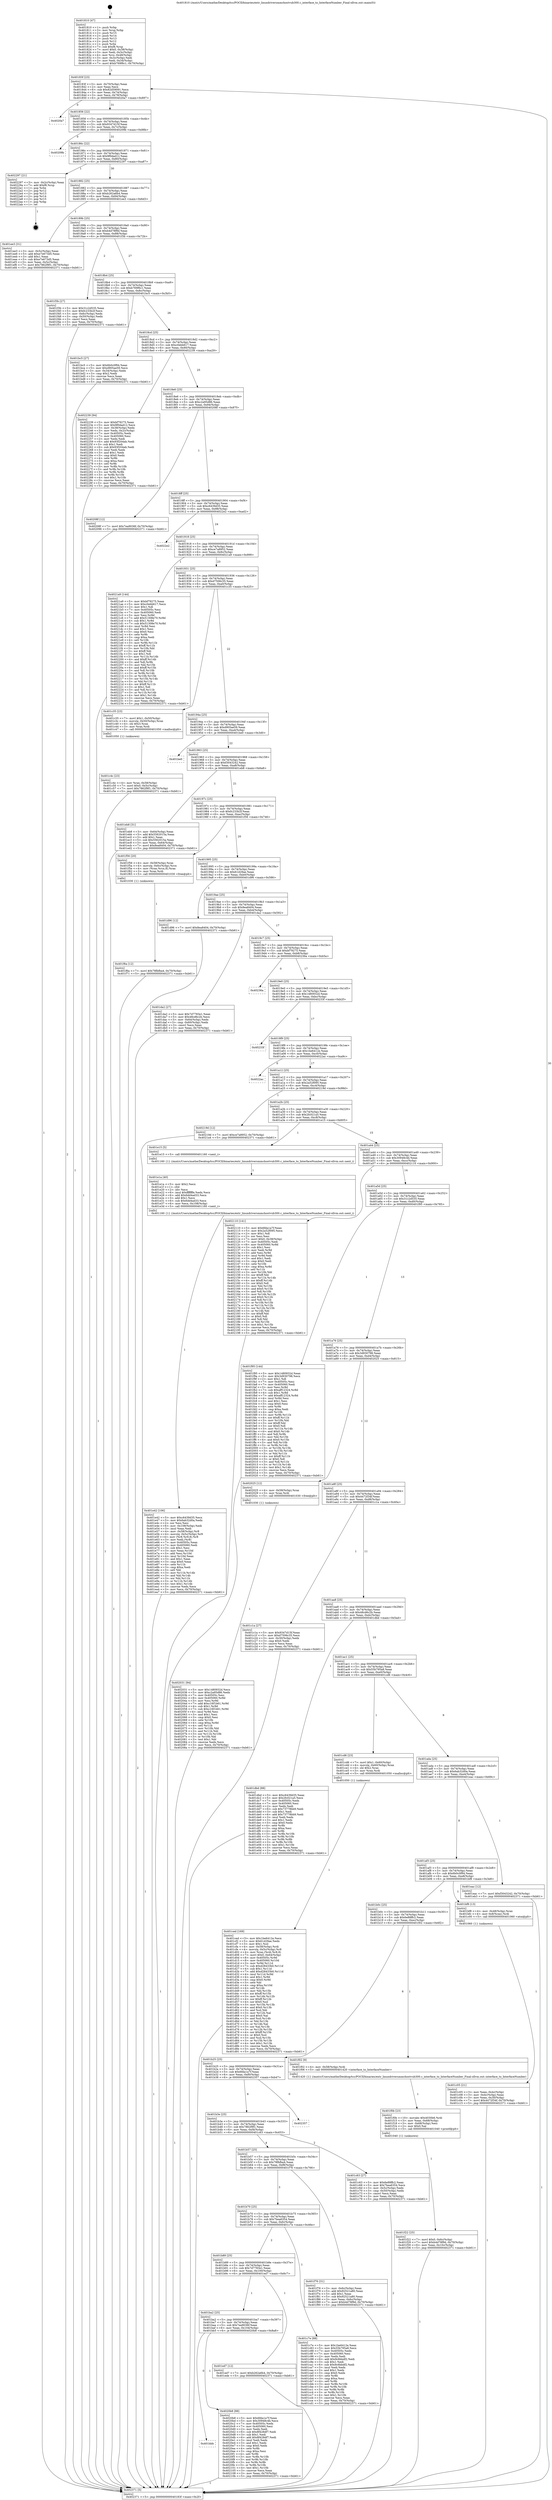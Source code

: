 digraph "0x401810" {
  label = "0x401810 (/mnt/c/Users/mathe/Desktop/tcc/POCII/binaries/extr_linuxdriversmmchostvub300.c_interface_to_InterfaceNumber_Final-ollvm.out::main(0))"
  labelloc = "t"
  node[shape=record]

  Entry [label="",width=0.3,height=0.3,shape=circle,fillcolor=black,style=filled]
  "0x40183f" [label="{
     0x40183f [23]\l
     | [instrs]\l
     &nbsp;&nbsp;0x40183f \<+3\>: mov -0x70(%rbp),%eax\l
     &nbsp;&nbsp;0x401842 \<+2\>: mov %eax,%ecx\l
     &nbsp;&nbsp;0x401844 \<+6\>: sub $0x82d59091,%ecx\l
     &nbsp;&nbsp;0x40184a \<+3\>: mov %eax,-0x74(%rbp)\l
     &nbsp;&nbsp;0x40184d \<+3\>: mov %ecx,-0x78(%rbp)\l
     &nbsp;&nbsp;0x401850 \<+6\>: je 00000000004020a7 \<main+0x897\>\l
  }"]
  "0x4020a7" [label="{
     0x4020a7\l
  }", style=dashed]
  "0x401856" [label="{
     0x401856 [22]\l
     | [instrs]\l
     &nbsp;&nbsp;0x401856 \<+5\>: jmp 000000000040185b \<main+0x4b\>\l
     &nbsp;&nbsp;0x40185b \<+3\>: mov -0x74(%rbp),%eax\l
     &nbsp;&nbsp;0x40185e \<+5\>: sub $0x9347d15f,%eax\l
     &nbsp;&nbsp;0x401863 \<+3\>: mov %eax,-0x7c(%rbp)\l
     &nbsp;&nbsp;0x401866 \<+6\>: je 000000000040209b \<main+0x88b\>\l
  }"]
  Exit [label="",width=0.3,height=0.3,shape=circle,fillcolor=black,style=filled,peripheries=2]
  "0x40209b" [label="{
     0x40209b\l
  }", style=dashed]
  "0x40186c" [label="{
     0x40186c [22]\l
     | [instrs]\l
     &nbsp;&nbsp;0x40186c \<+5\>: jmp 0000000000401871 \<main+0x61\>\l
     &nbsp;&nbsp;0x401871 \<+3\>: mov -0x74(%rbp),%eax\l
     &nbsp;&nbsp;0x401874 \<+5\>: sub $0x9f0dad12,%eax\l
     &nbsp;&nbsp;0x401879 \<+3\>: mov %eax,-0x80(%rbp)\l
     &nbsp;&nbsp;0x40187c \<+6\>: je 0000000000402297 \<main+0xa87\>\l
  }"]
  "0x401bbb" [label="{
     0x401bbb\l
  }", style=dashed]
  "0x402297" [label="{
     0x402297 [21]\l
     | [instrs]\l
     &nbsp;&nbsp;0x402297 \<+3\>: mov -0x2c(%rbp),%eax\l
     &nbsp;&nbsp;0x40229a \<+7\>: add $0xf8,%rsp\l
     &nbsp;&nbsp;0x4022a1 \<+1\>: pop %rbx\l
     &nbsp;&nbsp;0x4022a2 \<+2\>: pop %r12\l
     &nbsp;&nbsp;0x4022a4 \<+2\>: pop %r13\l
     &nbsp;&nbsp;0x4022a6 \<+2\>: pop %r14\l
     &nbsp;&nbsp;0x4022a8 \<+2\>: pop %r15\l
     &nbsp;&nbsp;0x4022aa \<+1\>: pop %rbp\l
     &nbsp;&nbsp;0x4022ab \<+1\>: ret\l
  }"]
  "0x401882" [label="{
     0x401882 [25]\l
     | [instrs]\l
     &nbsp;&nbsp;0x401882 \<+5\>: jmp 0000000000401887 \<main+0x77\>\l
     &nbsp;&nbsp;0x401887 \<+3\>: mov -0x74(%rbp),%eax\l
     &nbsp;&nbsp;0x40188a \<+5\>: sub $0xb262a6b4,%eax\l
     &nbsp;&nbsp;0x40188f \<+6\>: mov %eax,-0x84(%rbp)\l
     &nbsp;&nbsp;0x401895 \<+6\>: je 0000000000401ee3 \<main+0x6d3\>\l
  }"]
  "0x4020b8" [label="{
     0x4020b8 [88]\l
     | [instrs]\l
     &nbsp;&nbsp;0x4020b8 \<+5\>: mov $0x6fda1a7f,%eax\l
     &nbsp;&nbsp;0x4020bd \<+5\>: mov $0x30948c4b,%ecx\l
     &nbsp;&nbsp;0x4020c2 \<+7\>: mov 0x40505c,%edx\l
     &nbsp;&nbsp;0x4020c9 \<+7\>: mov 0x405060,%esi\l
     &nbsp;&nbsp;0x4020d0 \<+2\>: mov %edx,%edi\l
     &nbsp;&nbsp;0x4020d2 \<+6\>: sub $0x8f428df7,%edi\l
     &nbsp;&nbsp;0x4020d8 \<+3\>: sub $0x1,%edi\l
     &nbsp;&nbsp;0x4020db \<+6\>: add $0x8f428df7,%edi\l
     &nbsp;&nbsp;0x4020e1 \<+3\>: imul %edi,%edx\l
     &nbsp;&nbsp;0x4020e4 \<+3\>: and $0x1,%edx\l
     &nbsp;&nbsp;0x4020e7 \<+3\>: cmp $0x0,%edx\l
     &nbsp;&nbsp;0x4020ea \<+4\>: sete %r8b\l
     &nbsp;&nbsp;0x4020ee \<+3\>: cmp $0xa,%esi\l
     &nbsp;&nbsp;0x4020f1 \<+4\>: setl %r9b\l
     &nbsp;&nbsp;0x4020f5 \<+3\>: mov %r8b,%r10b\l
     &nbsp;&nbsp;0x4020f8 \<+3\>: and %r9b,%r10b\l
     &nbsp;&nbsp;0x4020fb \<+3\>: xor %r9b,%r8b\l
     &nbsp;&nbsp;0x4020fe \<+3\>: or %r8b,%r10b\l
     &nbsp;&nbsp;0x402101 \<+4\>: test $0x1,%r10b\l
     &nbsp;&nbsp;0x402105 \<+3\>: cmovne %ecx,%eax\l
     &nbsp;&nbsp;0x402108 \<+3\>: mov %eax,-0x70(%rbp)\l
     &nbsp;&nbsp;0x40210b \<+5\>: jmp 0000000000402371 \<main+0xb61\>\l
  }"]
  "0x401ee3" [label="{
     0x401ee3 [31]\l
     | [instrs]\l
     &nbsp;&nbsp;0x401ee3 \<+3\>: mov -0x5c(%rbp),%eax\l
     &nbsp;&nbsp;0x401ee6 \<+5\>: add $0xe7e673d5,%eax\l
     &nbsp;&nbsp;0x401eeb \<+3\>: add $0x1,%eax\l
     &nbsp;&nbsp;0x401eee \<+5\>: sub $0xe7e673d5,%eax\l
     &nbsp;&nbsp;0x401ef3 \<+3\>: mov %eax,-0x5c(%rbp)\l
     &nbsp;&nbsp;0x401ef6 \<+7\>: movl $0x7862f9f1,-0x70(%rbp)\l
     &nbsp;&nbsp;0x401efd \<+5\>: jmp 0000000000402371 \<main+0xb61\>\l
  }"]
  "0x40189b" [label="{
     0x40189b [25]\l
     | [instrs]\l
     &nbsp;&nbsp;0x40189b \<+5\>: jmp 00000000004018a0 \<main+0x90\>\l
     &nbsp;&nbsp;0x4018a0 \<+3\>: mov -0x74(%rbp),%eax\l
     &nbsp;&nbsp;0x4018a3 \<+5\>: sub $0xb4d78f9d,%eax\l
     &nbsp;&nbsp;0x4018a8 \<+6\>: mov %eax,-0x88(%rbp)\l
     &nbsp;&nbsp;0x4018ae \<+6\>: je 0000000000401f3b \<main+0x72b\>\l
  }"]
  "0x402031" [label="{
     0x402031 [94]\l
     | [instrs]\l
     &nbsp;&nbsp;0x402031 \<+5\>: mov $0x1480932d,%ecx\l
     &nbsp;&nbsp;0x402036 \<+5\>: mov $0xc2a95d86,%edx\l
     &nbsp;&nbsp;0x40203b \<+7\>: mov 0x40505c,%esi\l
     &nbsp;&nbsp;0x402042 \<+8\>: mov 0x405060,%r8d\l
     &nbsp;&nbsp;0x40204a \<+3\>: mov %esi,%r9d\l
     &nbsp;&nbsp;0x40204d \<+7\>: add $0xc16f1b61,%r9d\l
     &nbsp;&nbsp;0x402054 \<+4\>: sub $0x1,%r9d\l
     &nbsp;&nbsp;0x402058 \<+7\>: sub $0xc16f1b61,%r9d\l
     &nbsp;&nbsp;0x40205f \<+4\>: imul %r9d,%esi\l
     &nbsp;&nbsp;0x402063 \<+3\>: and $0x1,%esi\l
     &nbsp;&nbsp;0x402066 \<+3\>: cmp $0x0,%esi\l
     &nbsp;&nbsp;0x402069 \<+4\>: sete %r10b\l
     &nbsp;&nbsp;0x40206d \<+4\>: cmp $0xa,%r8d\l
     &nbsp;&nbsp;0x402071 \<+4\>: setl %r11b\l
     &nbsp;&nbsp;0x402075 \<+3\>: mov %r10b,%bl\l
     &nbsp;&nbsp;0x402078 \<+3\>: and %r11b,%bl\l
     &nbsp;&nbsp;0x40207b \<+3\>: xor %r11b,%r10b\l
     &nbsp;&nbsp;0x40207e \<+3\>: or %r10b,%bl\l
     &nbsp;&nbsp;0x402081 \<+3\>: test $0x1,%bl\l
     &nbsp;&nbsp;0x402084 \<+3\>: cmovne %edx,%ecx\l
     &nbsp;&nbsp;0x402087 \<+3\>: mov %ecx,-0x70(%rbp)\l
     &nbsp;&nbsp;0x40208a \<+5\>: jmp 0000000000402371 \<main+0xb61\>\l
  }"]
  "0x401f3b" [label="{
     0x401f3b [27]\l
     | [instrs]\l
     &nbsp;&nbsp;0x401f3b \<+5\>: mov $0x31c2d535,%eax\l
     &nbsp;&nbsp;0x401f40 \<+5\>: mov $0xfc233b2f,%ecx\l
     &nbsp;&nbsp;0x401f45 \<+3\>: mov -0x6c(%rbp),%edx\l
     &nbsp;&nbsp;0x401f48 \<+3\>: cmp -0x50(%rbp),%edx\l
     &nbsp;&nbsp;0x401f4b \<+3\>: cmovl %ecx,%eax\l
     &nbsp;&nbsp;0x401f4e \<+3\>: mov %eax,-0x70(%rbp)\l
     &nbsp;&nbsp;0x401f51 \<+5\>: jmp 0000000000402371 \<main+0xb61\>\l
  }"]
  "0x4018b4" [label="{
     0x4018b4 [25]\l
     | [instrs]\l
     &nbsp;&nbsp;0x4018b4 \<+5\>: jmp 00000000004018b9 \<main+0xa9\>\l
     &nbsp;&nbsp;0x4018b9 \<+3\>: mov -0x74(%rbp),%eax\l
     &nbsp;&nbsp;0x4018bc \<+5\>: sub $0xb769f6c1,%eax\l
     &nbsp;&nbsp;0x4018c1 \<+6\>: mov %eax,-0x8c(%rbp)\l
     &nbsp;&nbsp;0x4018c7 \<+6\>: je 0000000000401bc5 \<main+0x3b5\>\l
  }"]
  "0x401f6a" [label="{
     0x401f6a [12]\l
     | [instrs]\l
     &nbsp;&nbsp;0x401f6a \<+7\>: movl $0x78fbfba4,-0x70(%rbp)\l
     &nbsp;&nbsp;0x401f71 \<+5\>: jmp 0000000000402371 \<main+0xb61\>\l
  }"]
  "0x401bc5" [label="{
     0x401bc5 [27]\l
     | [instrs]\l
     &nbsp;&nbsp;0x401bc5 \<+5\>: mov $0x6b0c0f94,%eax\l
     &nbsp;&nbsp;0x401bca \<+5\>: mov $0xd905ae59,%ecx\l
     &nbsp;&nbsp;0x401bcf \<+3\>: mov -0x34(%rbp),%edx\l
     &nbsp;&nbsp;0x401bd2 \<+3\>: cmp $0x2,%edx\l
     &nbsp;&nbsp;0x401bd5 \<+3\>: cmovne %ecx,%eax\l
     &nbsp;&nbsp;0x401bd8 \<+3\>: mov %eax,-0x70(%rbp)\l
     &nbsp;&nbsp;0x401bdb \<+5\>: jmp 0000000000402371 \<main+0xb61\>\l
  }"]
  "0x4018cd" [label="{
     0x4018cd [25]\l
     | [instrs]\l
     &nbsp;&nbsp;0x4018cd \<+5\>: jmp 00000000004018d2 \<main+0xc2\>\l
     &nbsp;&nbsp;0x4018d2 \<+3\>: mov -0x74(%rbp),%eax\l
     &nbsp;&nbsp;0x4018d5 \<+5\>: sub $0xc0ebb617,%eax\l
     &nbsp;&nbsp;0x4018da \<+6\>: mov %eax,-0x90(%rbp)\l
     &nbsp;&nbsp;0x4018e0 \<+6\>: je 0000000000402239 \<main+0xa29\>\l
  }"]
  "0x402371" [label="{
     0x402371 [5]\l
     | [instrs]\l
     &nbsp;&nbsp;0x402371 \<+5\>: jmp 000000000040183f \<main+0x2f\>\l
  }"]
  "0x401810" [label="{
     0x401810 [47]\l
     | [instrs]\l
     &nbsp;&nbsp;0x401810 \<+1\>: push %rbp\l
     &nbsp;&nbsp;0x401811 \<+3\>: mov %rsp,%rbp\l
     &nbsp;&nbsp;0x401814 \<+2\>: push %r15\l
     &nbsp;&nbsp;0x401816 \<+2\>: push %r14\l
     &nbsp;&nbsp;0x401818 \<+2\>: push %r13\l
     &nbsp;&nbsp;0x40181a \<+2\>: push %r12\l
     &nbsp;&nbsp;0x40181c \<+1\>: push %rbx\l
     &nbsp;&nbsp;0x40181d \<+7\>: sub $0xf8,%rsp\l
     &nbsp;&nbsp;0x401824 \<+7\>: movl $0x0,-0x38(%rbp)\l
     &nbsp;&nbsp;0x40182b \<+3\>: mov %edi,-0x3c(%rbp)\l
     &nbsp;&nbsp;0x40182e \<+4\>: mov %rsi,-0x48(%rbp)\l
     &nbsp;&nbsp;0x401832 \<+3\>: mov -0x3c(%rbp),%edi\l
     &nbsp;&nbsp;0x401835 \<+3\>: mov %edi,-0x34(%rbp)\l
     &nbsp;&nbsp;0x401838 \<+7\>: movl $0xb769f6c1,-0x70(%rbp)\l
  }"]
  "0x401f22" [label="{
     0x401f22 [25]\l
     | [instrs]\l
     &nbsp;&nbsp;0x401f22 \<+7\>: movl $0x0,-0x6c(%rbp)\l
     &nbsp;&nbsp;0x401f29 \<+7\>: movl $0xb4d78f9d,-0x70(%rbp)\l
     &nbsp;&nbsp;0x401f30 \<+6\>: mov %eax,-0x10c(%rbp)\l
     &nbsp;&nbsp;0x401f36 \<+5\>: jmp 0000000000402371 \<main+0xb61\>\l
  }"]
  "0x402239" [label="{
     0x402239 [94]\l
     | [instrs]\l
     &nbsp;&nbsp;0x402239 \<+5\>: mov $0xbf79275,%eax\l
     &nbsp;&nbsp;0x40223e \<+5\>: mov $0x9f0dad12,%ecx\l
     &nbsp;&nbsp;0x402243 \<+3\>: mov -0x38(%rbp),%edx\l
     &nbsp;&nbsp;0x402246 \<+3\>: mov %edx,-0x2c(%rbp)\l
     &nbsp;&nbsp;0x402249 \<+7\>: mov 0x40505c,%edx\l
     &nbsp;&nbsp;0x402250 \<+7\>: mov 0x405060,%esi\l
     &nbsp;&nbsp;0x402257 \<+2\>: mov %edx,%edi\l
     &nbsp;&nbsp;0x402259 \<+6\>: add $0x93f204ab,%edi\l
     &nbsp;&nbsp;0x40225f \<+3\>: sub $0x1,%edi\l
     &nbsp;&nbsp;0x402262 \<+6\>: sub $0x93f204ab,%edi\l
     &nbsp;&nbsp;0x402268 \<+3\>: imul %edi,%edx\l
     &nbsp;&nbsp;0x40226b \<+3\>: and $0x1,%edx\l
     &nbsp;&nbsp;0x40226e \<+3\>: cmp $0x0,%edx\l
     &nbsp;&nbsp;0x402271 \<+4\>: sete %r8b\l
     &nbsp;&nbsp;0x402275 \<+3\>: cmp $0xa,%esi\l
     &nbsp;&nbsp;0x402278 \<+4\>: setl %r9b\l
     &nbsp;&nbsp;0x40227c \<+3\>: mov %r8b,%r10b\l
     &nbsp;&nbsp;0x40227f \<+3\>: and %r9b,%r10b\l
     &nbsp;&nbsp;0x402282 \<+3\>: xor %r9b,%r8b\l
     &nbsp;&nbsp;0x402285 \<+3\>: or %r8b,%r10b\l
     &nbsp;&nbsp;0x402288 \<+4\>: test $0x1,%r10b\l
     &nbsp;&nbsp;0x40228c \<+3\>: cmovne %ecx,%eax\l
     &nbsp;&nbsp;0x40228f \<+3\>: mov %eax,-0x70(%rbp)\l
     &nbsp;&nbsp;0x402292 \<+5\>: jmp 0000000000402371 \<main+0xb61\>\l
  }"]
  "0x4018e6" [label="{
     0x4018e6 [25]\l
     | [instrs]\l
     &nbsp;&nbsp;0x4018e6 \<+5\>: jmp 00000000004018eb \<main+0xdb\>\l
     &nbsp;&nbsp;0x4018eb \<+3\>: mov -0x74(%rbp),%eax\l
     &nbsp;&nbsp;0x4018ee \<+5\>: sub $0xc2a95d86,%eax\l
     &nbsp;&nbsp;0x4018f3 \<+6\>: mov %eax,-0x94(%rbp)\l
     &nbsp;&nbsp;0x4018f9 \<+6\>: je 000000000040208f \<main+0x87f\>\l
  }"]
  "0x401f0b" [label="{
     0x401f0b [23]\l
     | [instrs]\l
     &nbsp;&nbsp;0x401f0b \<+10\>: movabs $0x4030b6,%rdi\l
     &nbsp;&nbsp;0x401f15 \<+3\>: mov %eax,-0x68(%rbp)\l
     &nbsp;&nbsp;0x401f18 \<+3\>: mov -0x68(%rbp),%esi\l
     &nbsp;&nbsp;0x401f1b \<+2\>: mov $0x0,%al\l
     &nbsp;&nbsp;0x401f1d \<+5\>: call 0000000000401040 \<printf@plt\>\l
     | [calls]\l
     &nbsp;&nbsp;0x401040 \{1\} (unknown)\l
  }"]
  "0x40208f" [label="{
     0x40208f [12]\l
     | [instrs]\l
     &nbsp;&nbsp;0x40208f \<+7\>: movl $0x7ea9036f,-0x70(%rbp)\l
     &nbsp;&nbsp;0x402096 \<+5\>: jmp 0000000000402371 \<main+0xb61\>\l
  }"]
  "0x4018ff" [label="{
     0x4018ff [25]\l
     | [instrs]\l
     &nbsp;&nbsp;0x4018ff \<+5\>: jmp 0000000000401904 \<main+0xf4\>\l
     &nbsp;&nbsp;0x401904 \<+3\>: mov -0x74(%rbp),%eax\l
     &nbsp;&nbsp;0x401907 \<+5\>: sub $0xc6439d35,%eax\l
     &nbsp;&nbsp;0x40190c \<+6\>: mov %eax,-0x98(%rbp)\l
     &nbsp;&nbsp;0x401912 \<+6\>: je 00000000004022e2 \<main+0xad2\>\l
  }"]
  "0x401ba2" [label="{
     0x401ba2 [25]\l
     | [instrs]\l
     &nbsp;&nbsp;0x401ba2 \<+5\>: jmp 0000000000401ba7 \<main+0x397\>\l
     &nbsp;&nbsp;0x401ba7 \<+3\>: mov -0x74(%rbp),%eax\l
     &nbsp;&nbsp;0x401baa \<+5\>: sub $0x7ea9036f,%eax\l
     &nbsp;&nbsp;0x401baf \<+6\>: mov %eax,-0x104(%rbp)\l
     &nbsp;&nbsp;0x401bb5 \<+6\>: je 00000000004020b8 \<main+0x8a8\>\l
  }"]
  "0x4022e2" [label="{
     0x4022e2\l
  }", style=dashed]
  "0x401918" [label="{
     0x401918 [25]\l
     | [instrs]\l
     &nbsp;&nbsp;0x401918 \<+5\>: jmp 000000000040191d \<main+0x10d\>\l
     &nbsp;&nbsp;0x40191d \<+3\>: mov -0x74(%rbp),%eax\l
     &nbsp;&nbsp;0x401920 \<+5\>: sub $0xce7a8952,%eax\l
     &nbsp;&nbsp;0x401925 \<+6\>: mov %eax,-0x9c(%rbp)\l
     &nbsp;&nbsp;0x40192b \<+6\>: je 00000000004021a9 \<main+0x999\>\l
  }"]
  "0x401ed7" [label="{
     0x401ed7 [12]\l
     | [instrs]\l
     &nbsp;&nbsp;0x401ed7 \<+7\>: movl $0xb262a6b4,-0x70(%rbp)\l
     &nbsp;&nbsp;0x401ede \<+5\>: jmp 0000000000402371 \<main+0xb61\>\l
  }"]
  "0x4021a9" [label="{
     0x4021a9 [144]\l
     | [instrs]\l
     &nbsp;&nbsp;0x4021a9 \<+5\>: mov $0xbf79275,%eax\l
     &nbsp;&nbsp;0x4021ae \<+5\>: mov $0xc0ebb617,%ecx\l
     &nbsp;&nbsp;0x4021b3 \<+2\>: mov $0x1,%dl\l
     &nbsp;&nbsp;0x4021b5 \<+7\>: mov 0x40505c,%esi\l
     &nbsp;&nbsp;0x4021bc \<+7\>: mov 0x405060,%edi\l
     &nbsp;&nbsp;0x4021c3 \<+3\>: mov %esi,%r8d\l
     &nbsp;&nbsp;0x4021c6 \<+7\>: add $0x51308e70,%r8d\l
     &nbsp;&nbsp;0x4021cd \<+4\>: sub $0x1,%r8d\l
     &nbsp;&nbsp;0x4021d1 \<+7\>: sub $0x51308e70,%r8d\l
     &nbsp;&nbsp;0x4021d8 \<+4\>: imul %r8d,%esi\l
     &nbsp;&nbsp;0x4021dc \<+3\>: and $0x1,%esi\l
     &nbsp;&nbsp;0x4021df \<+3\>: cmp $0x0,%esi\l
     &nbsp;&nbsp;0x4021e2 \<+4\>: sete %r9b\l
     &nbsp;&nbsp;0x4021e6 \<+3\>: cmp $0xa,%edi\l
     &nbsp;&nbsp;0x4021e9 \<+4\>: setl %r10b\l
     &nbsp;&nbsp;0x4021ed \<+3\>: mov %r9b,%r11b\l
     &nbsp;&nbsp;0x4021f0 \<+4\>: xor $0xff,%r11b\l
     &nbsp;&nbsp;0x4021f4 \<+3\>: mov %r10b,%bl\l
     &nbsp;&nbsp;0x4021f7 \<+3\>: xor $0xff,%bl\l
     &nbsp;&nbsp;0x4021fa \<+3\>: xor $0x1,%dl\l
     &nbsp;&nbsp;0x4021fd \<+3\>: mov %r11b,%r14b\l
     &nbsp;&nbsp;0x402200 \<+4\>: and $0xff,%r14b\l
     &nbsp;&nbsp;0x402204 \<+3\>: and %dl,%r9b\l
     &nbsp;&nbsp;0x402207 \<+3\>: mov %bl,%r15b\l
     &nbsp;&nbsp;0x40220a \<+4\>: and $0xff,%r15b\l
     &nbsp;&nbsp;0x40220e \<+3\>: and %dl,%r10b\l
     &nbsp;&nbsp;0x402211 \<+3\>: or %r9b,%r14b\l
     &nbsp;&nbsp;0x402214 \<+3\>: or %r10b,%r15b\l
     &nbsp;&nbsp;0x402217 \<+3\>: xor %r15b,%r14b\l
     &nbsp;&nbsp;0x40221a \<+3\>: or %bl,%r11b\l
     &nbsp;&nbsp;0x40221d \<+4\>: xor $0xff,%r11b\l
     &nbsp;&nbsp;0x402221 \<+3\>: or $0x1,%dl\l
     &nbsp;&nbsp;0x402224 \<+3\>: and %dl,%r11b\l
     &nbsp;&nbsp;0x402227 \<+3\>: or %r11b,%r14b\l
     &nbsp;&nbsp;0x40222a \<+4\>: test $0x1,%r14b\l
     &nbsp;&nbsp;0x40222e \<+3\>: cmovne %ecx,%eax\l
     &nbsp;&nbsp;0x402231 \<+3\>: mov %eax,-0x70(%rbp)\l
     &nbsp;&nbsp;0x402234 \<+5\>: jmp 0000000000402371 \<main+0xb61\>\l
  }"]
  "0x401931" [label="{
     0x401931 [25]\l
     | [instrs]\l
     &nbsp;&nbsp;0x401931 \<+5\>: jmp 0000000000401936 \<main+0x126\>\l
     &nbsp;&nbsp;0x401936 \<+3\>: mov -0x74(%rbp),%eax\l
     &nbsp;&nbsp;0x401939 \<+5\>: sub $0xd7506c35,%eax\l
     &nbsp;&nbsp;0x40193e \<+6\>: mov %eax,-0xa0(%rbp)\l
     &nbsp;&nbsp;0x401944 \<+6\>: je 0000000000401c35 \<main+0x425\>\l
  }"]
  "0x401e42" [label="{
     0x401e42 [106]\l
     | [instrs]\l
     &nbsp;&nbsp;0x401e42 \<+5\>: mov $0xc6439d35,%ecx\l
     &nbsp;&nbsp;0x401e47 \<+5\>: mov $0x6ab32d0a,%edx\l
     &nbsp;&nbsp;0x401e4c \<+2\>: xor %esi,%esi\l
     &nbsp;&nbsp;0x401e4e \<+6\>: mov -0x108(%rbp),%edi\l
     &nbsp;&nbsp;0x401e54 \<+3\>: imul %eax,%edi\l
     &nbsp;&nbsp;0x401e57 \<+4\>: mov -0x58(%rbp),%r8\l
     &nbsp;&nbsp;0x401e5b \<+4\>: movslq -0x5c(%rbp),%r9\l
     &nbsp;&nbsp;0x401e5f \<+4\>: mov (%r8,%r9,8),%r8\l
     &nbsp;&nbsp;0x401e63 \<+3\>: mov %edi,(%r8)\l
     &nbsp;&nbsp;0x401e66 \<+7\>: mov 0x40505c,%eax\l
     &nbsp;&nbsp;0x401e6d \<+7\>: mov 0x405060,%edi\l
     &nbsp;&nbsp;0x401e74 \<+3\>: sub $0x1,%esi\l
     &nbsp;&nbsp;0x401e77 \<+3\>: mov %eax,%r10d\l
     &nbsp;&nbsp;0x401e7a \<+3\>: add %esi,%r10d\l
     &nbsp;&nbsp;0x401e7d \<+4\>: imul %r10d,%eax\l
     &nbsp;&nbsp;0x401e81 \<+3\>: and $0x1,%eax\l
     &nbsp;&nbsp;0x401e84 \<+3\>: cmp $0x0,%eax\l
     &nbsp;&nbsp;0x401e87 \<+4\>: sete %r11b\l
     &nbsp;&nbsp;0x401e8b \<+3\>: cmp $0xa,%edi\l
     &nbsp;&nbsp;0x401e8e \<+3\>: setl %bl\l
     &nbsp;&nbsp;0x401e91 \<+3\>: mov %r11b,%r14b\l
     &nbsp;&nbsp;0x401e94 \<+3\>: and %bl,%r14b\l
     &nbsp;&nbsp;0x401e97 \<+3\>: xor %bl,%r11b\l
     &nbsp;&nbsp;0x401e9a \<+3\>: or %r11b,%r14b\l
     &nbsp;&nbsp;0x401e9d \<+4\>: test $0x1,%r14b\l
     &nbsp;&nbsp;0x401ea1 \<+3\>: cmovne %edx,%ecx\l
     &nbsp;&nbsp;0x401ea4 \<+3\>: mov %ecx,-0x70(%rbp)\l
     &nbsp;&nbsp;0x401ea7 \<+5\>: jmp 0000000000402371 \<main+0xb61\>\l
  }"]
  "0x401c35" [label="{
     0x401c35 [23]\l
     | [instrs]\l
     &nbsp;&nbsp;0x401c35 \<+7\>: movl $0x1,-0x50(%rbp)\l
     &nbsp;&nbsp;0x401c3c \<+4\>: movslq -0x50(%rbp),%rax\l
     &nbsp;&nbsp;0x401c40 \<+4\>: shl $0x3,%rax\l
     &nbsp;&nbsp;0x401c44 \<+3\>: mov %rax,%rdi\l
     &nbsp;&nbsp;0x401c47 \<+5\>: call 0000000000401050 \<malloc@plt\>\l
     | [calls]\l
     &nbsp;&nbsp;0x401050 \{1\} (unknown)\l
  }"]
  "0x40194a" [label="{
     0x40194a [25]\l
     | [instrs]\l
     &nbsp;&nbsp;0x40194a \<+5\>: jmp 000000000040194f \<main+0x13f\>\l
     &nbsp;&nbsp;0x40194f \<+3\>: mov -0x74(%rbp),%eax\l
     &nbsp;&nbsp;0x401952 \<+5\>: sub $0xd905ae59,%eax\l
     &nbsp;&nbsp;0x401957 \<+6\>: mov %eax,-0xa4(%rbp)\l
     &nbsp;&nbsp;0x40195d \<+6\>: je 0000000000401be0 \<main+0x3d0\>\l
  }"]
  "0x401e1a" [label="{
     0x401e1a [40]\l
     | [instrs]\l
     &nbsp;&nbsp;0x401e1a \<+5\>: mov $0x2,%ecx\l
     &nbsp;&nbsp;0x401e1f \<+1\>: cltd\l
     &nbsp;&nbsp;0x401e20 \<+2\>: idiv %ecx\l
     &nbsp;&nbsp;0x401e22 \<+6\>: imul $0xfffffffe,%edx,%ecx\l
     &nbsp;&nbsp;0x401e28 \<+6\>: add $0x6dd4ad33,%ecx\l
     &nbsp;&nbsp;0x401e2e \<+3\>: add $0x1,%ecx\l
     &nbsp;&nbsp;0x401e31 \<+6\>: sub $0x6dd4ad33,%ecx\l
     &nbsp;&nbsp;0x401e37 \<+6\>: mov %ecx,-0x108(%rbp)\l
     &nbsp;&nbsp;0x401e3d \<+5\>: call 0000000000401160 \<next_i\>\l
     | [calls]\l
     &nbsp;&nbsp;0x401160 \{1\} (/mnt/c/Users/mathe/Desktop/tcc/POCII/binaries/extr_linuxdriversmmchostvub300.c_interface_to_InterfaceNumber_Final-ollvm.out::next_i)\l
  }"]
  "0x401be0" [label="{
     0x401be0\l
  }", style=dashed]
  "0x401963" [label="{
     0x401963 [25]\l
     | [instrs]\l
     &nbsp;&nbsp;0x401963 \<+5\>: jmp 0000000000401968 \<main+0x158\>\l
     &nbsp;&nbsp;0x401968 \<+3\>: mov -0x74(%rbp),%eax\l
     &nbsp;&nbsp;0x40196b \<+5\>: sub $0xf3043242,%eax\l
     &nbsp;&nbsp;0x401970 \<+6\>: mov %eax,-0xa8(%rbp)\l
     &nbsp;&nbsp;0x401976 \<+6\>: je 0000000000401eb8 \<main+0x6a8\>\l
  }"]
  "0x401ced" [label="{
     0x401ced [169]\l
     | [instrs]\l
     &nbsp;&nbsp;0x401ced \<+5\>: mov $0x1be6412e,%ecx\l
     &nbsp;&nbsp;0x401cf2 \<+5\>: mov $0x61d29ae,%edx\l
     &nbsp;&nbsp;0x401cf7 \<+3\>: mov $0x1,%sil\l
     &nbsp;&nbsp;0x401cfa \<+4\>: mov -0x58(%rbp),%rdi\l
     &nbsp;&nbsp;0x401cfe \<+4\>: movslq -0x5c(%rbp),%r8\l
     &nbsp;&nbsp;0x401d02 \<+4\>: mov %rax,(%rdi,%r8,8)\l
     &nbsp;&nbsp;0x401d06 \<+7\>: movl $0x0,-0x64(%rbp)\l
     &nbsp;&nbsp;0x401d0d \<+8\>: mov 0x40505c,%r9d\l
     &nbsp;&nbsp;0x401d15 \<+8\>: mov 0x405060,%r10d\l
     &nbsp;&nbsp;0x401d1d \<+3\>: mov %r9d,%r11d\l
     &nbsp;&nbsp;0x401d20 \<+7\>: sub $0xd28433b0,%r11d\l
     &nbsp;&nbsp;0x401d27 \<+4\>: sub $0x1,%r11d\l
     &nbsp;&nbsp;0x401d2b \<+7\>: add $0xd28433b0,%r11d\l
     &nbsp;&nbsp;0x401d32 \<+4\>: imul %r11d,%r9d\l
     &nbsp;&nbsp;0x401d36 \<+4\>: and $0x1,%r9d\l
     &nbsp;&nbsp;0x401d3a \<+4\>: cmp $0x0,%r9d\l
     &nbsp;&nbsp;0x401d3e \<+3\>: sete %bl\l
     &nbsp;&nbsp;0x401d41 \<+4\>: cmp $0xa,%r10d\l
     &nbsp;&nbsp;0x401d45 \<+4\>: setl %r14b\l
     &nbsp;&nbsp;0x401d49 \<+3\>: mov %bl,%r15b\l
     &nbsp;&nbsp;0x401d4c \<+4\>: xor $0xff,%r15b\l
     &nbsp;&nbsp;0x401d50 \<+3\>: mov %r14b,%r12b\l
     &nbsp;&nbsp;0x401d53 \<+4\>: xor $0xff,%r12b\l
     &nbsp;&nbsp;0x401d57 \<+4\>: xor $0x0,%sil\l
     &nbsp;&nbsp;0x401d5b \<+3\>: mov %r15b,%r13b\l
     &nbsp;&nbsp;0x401d5e \<+4\>: and $0x0,%r13b\l
     &nbsp;&nbsp;0x401d62 \<+3\>: and %sil,%bl\l
     &nbsp;&nbsp;0x401d65 \<+3\>: mov %r12b,%al\l
     &nbsp;&nbsp;0x401d68 \<+2\>: and $0x0,%al\l
     &nbsp;&nbsp;0x401d6a \<+3\>: and %sil,%r14b\l
     &nbsp;&nbsp;0x401d6d \<+3\>: or %bl,%r13b\l
     &nbsp;&nbsp;0x401d70 \<+3\>: or %r14b,%al\l
     &nbsp;&nbsp;0x401d73 \<+3\>: xor %al,%r13b\l
     &nbsp;&nbsp;0x401d76 \<+3\>: or %r12b,%r15b\l
     &nbsp;&nbsp;0x401d79 \<+4\>: xor $0xff,%r15b\l
     &nbsp;&nbsp;0x401d7d \<+4\>: or $0x0,%sil\l
     &nbsp;&nbsp;0x401d81 \<+3\>: and %sil,%r15b\l
     &nbsp;&nbsp;0x401d84 \<+3\>: or %r15b,%r13b\l
     &nbsp;&nbsp;0x401d87 \<+4\>: test $0x1,%r13b\l
     &nbsp;&nbsp;0x401d8b \<+3\>: cmovne %edx,%ecx\l
     &nbsp;&nbsp;0x401d8e \<+3\>: mov %ecx,-0x70(%rbp)\l
     &nbsp;&nbsp;0x401d91 \<+5\>: jmp 0000000000402371 \<main+0xb61\>\l
  }"]
  "0x401eb8" [label="{
     0x401eb8 [31]\l
     | [instrs]\l
     &nbsp;&nbsp;0x401eb8 \<+3\>: mov -0x64(%rbp),%eax\l
     &nbsp;&nbsp;0x401ebb \<+5\>: add $0x5562015a,%eax\l
     &nbsp;&nbsp;0x401ec0 \<+3\>: add $0x1,%eax\l
     &nbsp;&nbsp;0x401ec3 \<+5\>: sub $0x5562015a,%eax\l
     &nbsp;&nbsp;0x401ec8 \<+3\>: mov %eax,-0x64(%rbp)\l
     &nbsp;&nbsp;0x401ecb \<+7\>: movl $0x8ea8404,-0x70(%rbp)\l
     &nbsp;&nbsp;0x401ed2 \<+5\>: jmp 0000000000402371 \<main+0xb61\>\l
  }"]
  "0x40197c" [label="{
     0x40197c [25]\l
     | [instrs]\l
     &nbsp;&nbsp;0x40197c \<+5\>: jmp 0000000000401981 \<main+0x171\>\l
     &nbsp;&nbsp;0x401981 \<+3\>: mov -0x74(%rbp),%eax\l
     &nbsp;&nbsp;0x401984 \<+5\>: sub $0xfc233b2f,%eax\l
     &nbsp;&nbsp;0x401989 \<+6\>: mov %eax,-0xac(%rbp)\l
     &nbsp;&nbsp;0x40198f \<+6\>: je 0000000000401f56 \<main+0x746\>\l
  }"]
  "0x401b89" [label="{
     0x401b89 [25]\l
     | [instrs]\l
     &nbsp;&nbsp;0x401b89 \<+5\>: jmp 0000000000401b8e \<main+0x37e\>\l
     &nbsp;&nbsp;0x401b8e \<+3\>: mov -0x74(%rbp),%eax\l
     &nbsp;&nbsp;0x401b91 \<+5\>: sub $0x7d7783e1,%eax\l
     &nbsp;&nbsp;0x401b96 \<+6\>: mov %eax,-0x100(%rbp)\l
     &nbsp;&nbsp;0x401b9c \<+6\>: je 0000000000401ed7 \<main+0x6c7\>\l
  }"]
  "0x401f56" [label="{
     0x401f56 [20]\l
     | [instrs]\l
     &nbsp;&nbsp;0x401f56 \<+4\>: mov -0x58(%rbp),%rax\l
     &nbsp;&nbsp;0x401f5a \<+4\>: movslq -0x6c(%rbp),%rcx\l
     &nbsp;&nbsp;0x401f5e \<+4\>: mov (%rax,%rcx,8),%rax\l
     &nbsp;&nbsp;0x401f62 \<+3\>: mov %rax,%rdi\l
     &nbsp;&nbsp;0x401f65 \<+5\>: call 0000000000401030 \<free@plt\>\l
     | [calls]\l
     &nbsp;&nbsp;0x401030 \{1\} (unknown)\l
  }"]
  "0x401995" [label="{
     0x401995 [25]\l
     | [instrs]\l
     &nbsp;&nbsp;0x401995 \<+5\>: jmp 000000000040199a \<main+0x18a\>\l
     &nbsp;&nbsp;0x40199a \<+3\>: mov -0x74(%rbp),%eax\l
     &nbsp;&nbsp;0x40199d \<+5\>: sub $0x61d29ae,%eax\l
     &nbsp;&nbsp;0x4019a2 \<+6\>: mov %eax,-0xb0(%rbp)\l
     &nbsp;&nbsp;0x4019a8 \<+6\>: je 0000000000401d96 \<main+0x586\>\l
  }"]
  "0x401c7e" [label="{
     0x401c7e [88]\l
     | [instrs]\l
     &nbsp;&nbsp;0x401c7e \<+5\>: mov $0x1be6412e,%eax\l
     &nbsp;&nbsp;0x401c83 \<+5\>: mov $0x55b795a8,%ecx\l
     &nbsp;&nbsp;0x401c88 \<+7\>: mov 0x40505c,%edx\l
     &nbsp;&nbsp;0x401c8f \<+7\>: mov 0x405060,%esi\l
     &nbsp;&nbsp;0x401c96 \<+2\>: mov %edx,%edi\l
     &nbsp;&nbsp;0x401c98 \<+6\>: add $0x9c6bbdf2,%edi\l
     &nbsp;&nbsp;0x401c9e \<+3\>: sub $0x1,%edi\l
     &nbsp;&nbsp;0x401ca1 \<+6\>: sub $0x9c6bbdf2,%edi\l
     &nbsp;&nbsp;0x401ca7 \<+3\>: imul %edi,%edx\l
     &nbsp;&nbsp;0x401caa \<+3\>: and $0x1,%edx\l
     &nbsp;&nbsp;0x401cad \<+3\>: cmp $0x0,%edx\l
     &nbsp;&nbsp;0x401cb0 \<+4\>: sete %r8b\l
     &nbsp;&nbsp;0x401cb4 \<+3\>: cmp $0xa,%esi\l
     &nbsp;&nbsp;0x401cb7 \<+4\>: setl %r9b\l
     &nbsp;&nbsp;0x401cbb \<+3\>: mov %r8b,%r10b\l
     &nbsp;&nbsp;0x401cbe \<+3\>: and %r9b,%r10b\l
     &nbsp;&nbsp;0x401cc1 \<+3\>: xor %r9b,%r8b\l
     &nbsp;&nbsp;0x401cc4 \<+3\>: or %r8b,%r10b\l
     &nbsp;&nbsp;0x401cc7 \<+4\>: test $0x1,%r10b\l
     &nbsp;&nbsp;0x401ccb \<+3\>: cmovne %ecx,%eax\l
     &nbsp;&nbsp;0x401cce \<+3\>: mov %eax,-0x70(%rbp)\l
     &nbsp;&nbsp;0x401cd1 \<+5\>: jmp 0000000000402371 \<main+0xb61\>\l
  }"]
  "0x401d96" [label="{
     0x401d96 [12]\l
     | [instrs]\l
     &nbsp;&nbsp;0x401d96 \<+7\>: movl $0x8ea8404,-0x70(%rbp)\l
     &nbsp;&nbsp;0x401d9d \<+5\>: jmp 0000000000402371 \<main+0xb61\>\l
  }"]
  "0x4019ae" [label="{
     0x4019ae [25]\l
     | [instrs]\l
     &nbsp;&nbsp;0x4019ae \<+5\>: jmp 00000000004019b3 \<main+0x1a3\>\l
     &nbsp;&nbsp;0x4019b3 \<+3\>: mov -0x74(%rbp),%eax\l
     &nbsp;&nbsp;0x4019b6 \<+5\>: sub $0x8ea8404,%eax\l
     &nbsp;&nbsp;0x4019bb \<+6\>: mov %eax,-0xb4(%rbp)\l
     &nbsp;&nbsp;0x4019c1 \<+6\>: je 0000000000401da2 \<main+0x592\>\l
  }"]
  "0x401b70" [label="{
     0x401b70 [25]\l
     | [instrs]\l
     &nbsp;&nbsp;0x401b70 \<+5\>: jmp 0000000000401b75 \<main+0x365\>\l
     &nbsp;&nbsp;0x401b75 \<+3\>: mov -0x74(%rbp),%eax\l
     &nbsp;&nbsp;0x401b78 \<+5\>: sub $0x7bea6354,%eax\l
     &nbsp;&nbsp;0x401b7d \<+6\>: mov %eax,-0xfc(%rbp)\l
     &nbsp;&nbsp;0x401b83 \<+6\>: je 0000000000401c7e \<main+0x46e\>\l
  }"]
  "0x401da2" [label="{
     0x401da2 [27]\l
     | [instrs]\l
     &nbsp;&nbsp;0x401da2 \<+5\>: mov $0x7d7783e1,%eax\l
     &nbsp;&nbsp;0x401da7 \<+5\>: mov $0x48cd6c2b,%ecx\l
     &nbsp;&nbsp;0x401dac \<+3\>: mov -0x64(%rbp),%edx\l
     &nbsp;&nbsp;0x401daf \<+3\>: cmp -0x60(%rbp),%edx\l
     &nbsp;&nbsp;0x401db2 \<+3\>: cmovl %ecx,%eax\l
     &nbsp;&nbsp;0x401db5 \<+3\>: mov %eax,-0x70(%rbp)\l
     &nbsp;&nbsp;0x401db8 \<+5\>: jmp 0000000000402371 \<main+0xb61\>\l
  }"]
  "0x4019c7" [label="{
     0x4019c7 [25]\l
     | [instrs]\l
     &nbsp;&nbsp;0x4019c7 \<+5\>: jmp 00000000004019cc \<main+0x1bc\>\l
     &nbsp;&nbsp;0x4019cc \<+3\>: mov -0x74(%rbp),%eax\l
     &nbsp;&nbsp;0x4019cf \<+5\>: sub $0xbf79275,%eax\l
     &nbsp;&nbsp;0x4019d4 \<+6\>: mov %eax,-0xb8(%rbp)\l
     &nbsp;&nbsp;0x4019da \<+6\>: je 000000000040236a \<main+0xb5a\>\l
  }"]
  "0x401f76" [label="{
     0x401f76 [31]\l
     | [instrs]\l
     &nbsp;&nbsp;0x401f76 \<+3\>: mov -0x6c(%rbp),%eax\l
     &nbsp;&nbsp;0x401f79 \<+5\>: add $0x92521a80,%eax\l
     &nbsp;&nbsp;0x401f7e \<+3\>: add $0x1,%eax\l
     &nbsp;&nbsp;0x401f81 \<+5\>: sub $0x92521a80,%eax\l
     &nbsp;&nbsp;0x401f86 \<+3\>: mov %eax,-0x6c(%rbp)\l
     &nbsp;&nbsp;0x401f89 \<+7\>: movl $0xb4d78f9d,-0x70(%rbp)\l
     &nbsp;&nbsp;0x401f90 \<+5\>: jmp 0000000000402371 \<main+0xb61\>\l
  }"]
  "0x40236a" [label="{
     0x40236a\l
  }", style=dashed]
  "0x4019e0" [label="{
     0x4019e0 [25]\l
     | [instrs]\l
     &nbsp;&nbsp;0x4019e0 \<+5\>: jmp 00000000004019e5 \<main+0x1d5\>\l
     &nbsp;&nbsp;0x4019e5 \<+3\>: mov -0x74(%rbp),%eax\l
     &nbsp;&nbsp;0x4019e8 \<+5\>: sub $0x1480932d,%eax\l
     &nbsp;&nbsp;0x4019ed \<+6\>: mov %eax,-0xbc(%rbp)\l
     &nbsp;&nbsp;0x4019f3 \<+6\>: je 000000000040233f \<main+0xb2f\>\l
  }"]
  "0x401b57" [label="{
     0x401b57 [25]\l
     | [instrs]\l
     &nbsp;&nbsp;0x401b57 \<+5\>: jmp 0000000000401b5c \<main+0x34c\>\l
     &nbsp;&nbsp;0x401b5c \<+3\>: mov -0x74(%rbp),%eax\l
     &nbsp;&nbsp;0x401b5f \<+5\>: sub $0x78fbfba4,%eax\l
     &nbsp;&nbsp;0x401b64 \<+6\>: mov %eax,-0xf8(%rbp)\l
     &nbsp;&nbsp;0x401b6a \<+6\>: je 0000000000401f76 \<main+0x766\>\l
  }"]
  "0x40233f" [label="{
     0x40233f\l
  }", style=dashed]
  "0x4019f9" [label="{
     0x4019f9 [25]\l
     | [instrs]\l
     &nbsp;&nbsp;0x4019f9 \<+5\>: jmp 00000000004019fe \<main+0x1ee\>\l
     &nbsp;&nbsp;0x4019fe \<+3\>: mov -0x74(%rbp),%eax\l
     &nbsp;&nbsp;0x401a01 \<+5\>: sub $0x1be6412e,%eax\l
     &nbsp;&nbsp;0x401a06 \<+6\>: mov %eax,-0xc0(%rbp)\l
     &nbsp;&nbsp;0x401a0c \<+6\>: je 00000000004022ac \<main+0xa9c\>\l
  }"]
  "0x401c63" [label="{
     0x401c63 [27]\l
     | [instrs]\l
     &nbsp;&nbsp;0x401c63 \<+5\>: mov $0x6e88ffc2,%eax\l
     &nbsp;&nbsp;0x401c68 \<+5\>: mov $0x7bea6354,%ecx\l
     &nbsp;&nbsp;0x401c6d \<+3\>: mov -0x5c(%rbp),%edx\l
     &nbsp;&nbsp;0x401c70 \<+3\>: cmp -0x50(%rbp),%edx\l
     &nbsp;&nbsp;0x401c73 \<+3\>: cmovl %ecx,%eax\l
     &nbsp;&nbsp;0x401c76 \<+3\>: mov %eax,-0x70(%rbp)\l
     &nbsp;&nbsp;0x401c79 \<+5\>: jmp 0000000000402371 \<main+0xb61\>\l
  }"]
  "0x4022ac" [label="{
     0x4022ac\l
  }", style=dashed]
  "0x401a12" [label="{
     0x401a12 [25]\l
     | [instrs]\l
     &nbsp;&nbsp;0x401a12 \<+5\>: jmp 0000000000401a17 \<main+0x207\>\l
     &nbsp;&nbsp;0x401a17 \<+3\>: mov -0x74(%rbp),%eax\l
     &nbsp;&nbsp;0x401a1a \<+5\>: sub $0x2a52f095,%eax\l
     &nbsp;&nbsp;0x401a1f \<+6\>: mov %eax,-0xc4(%rbp)\l
     &nbsp;&nbsp;0x401a25 \<+6\>: je 000000000040219d \<main+0x98d\>\l
  }"]
  "0x401b3e" [label="{
     0x401b3e [25]\l
     | [instrs]\l
     &nbsp;&nbsp;0x401b3e \<+5\>: jmp 0000000000401b43 \<main+0x333\>\l
     &nbsp;&nbsp;0x401b43 \<+3\>: mov -0x74(%rbp),%eax\l
     &nbsp;&nbsp;0x401b46 \<+5\>: sub $0x7862f9f1,%eax\l
     &nbsp;&nbsp;0x401b4b \<+6\>: mov %eax,-0xf4(%rbp)\l
     &nbsp;&nbsp;0x401b51 \<+6\>: je 0000000000401c63 \<main+0x453\>\l
  }"]
  "0x40219d" [label="{
     0x40219d [12]\l
     | [instrs]\l
     &nbsp;&nbsp;0x40219d \<+7\>: movl $0xce7a8952,-0x70(%rbp)\l
     &nbsp;&nbsp;0x4021a4 \<+5\>: jmp 0000000000402371 \<main+0xb61\>\l
  }"]
  "0x401a2b" [label="{
     0x401a2b [25]\l
     | [instrs]\l
     &nbsp;&nbsp;0x401a2b \<+5\>: jmp 0000000000401a30 \<main+0x220\>\l
     &nbsp;&nbsp;0x401a30 \<+3\>: mov -0x74(%rbp),%eax\l
     &nbsp;&nbsp;0x401a33 \<+5\>: sub $0x2fc021a5,%eax\l
     &nbsp;&nbsp;0x401a38 \<+6\>: mov %eax,-0xc8(%rbp)\l
     &nbsp;&nbsp;0x401a3e \<+6\>: je 0000000000401e15 \<main+0x605\>\l
  }"]
  "0x402357" [label="{
     0x402357\l
  }", style=dashed]
  "0x401e15" [label="{
     0x401e15 [5]\l
     | [instrs]\l
     &nbsp;&nbsp;0x401e15 \<+5\>: call 0000000000401160 \<next_i\>\l
     | [calls]\l
     &nbsp;&nbsp;0x401160 \{1\} (/mnt/c/Users/mathe/Desktop/tcc/POCII/binaries/extr_linuxdriversmmchostvub300.c_interface_to_InterfaceNumber_Final-ollvm.out::next_i)\l
  }"]
  "0x401a44" [label="{
     0x401a44 [25]\l
     | [instrs]\l
     &nbsp;&nbsp;0x401a44 \<+5\>: jmp 0000000000401a49 \<main+0x239\>\l
     &nbsp;&nbsp;0x401a49 \<+3\>: mov -0x74(%rbp),%eax\l
     &nbsp;&nbsp;0x401a4c \<+5\>: sub $0x30948c4b,%eax\l
     &nbsp;&nbsp;0x401a51 \<+6\>: mov %eax,-0xcc(%rbp)\l
     &nbsp;&nbsp;0x401a57 \<+6\>: je 0000000000402110 \<main+0x900\>\l
  }"]
  "0x401b25" [label="{
     0x401b25 [25]\l
     | [instrs]\l
     &nbsp;&nbsp;0x401b25 \<+5\>: jmp 0000000000401b2a \<main+0x31a\>\l
     &nbsp;&nbsp;0x401b2a \<+3\>: mov -0x74(%rbp),%eax\l
     &nbsp;&nbsp;0x401b2d \<+5\>: sub $0x6fda1a7f,%eax\l
     &nbsp;&nbsp;0x401b32 \<+6\>: mov %eax,-0xf0(%rbp)\l
     &nbsp;&nbsp;0x401b38 \<+6\>: je 0000000000402357 \<main+0xb47\>\l
  }"]
  "0x402110" [label="{
     0x402110 [141]\l
     | [instrs]\l
     &nbsp;&nbsp;0x402110 \<+5\>: mov $0x6fda1a7f,%eax\l
     &nbsp;&nbsp;0x402115 \<+5\>: mov $0x2a52f095,%ecx\l
     &nbsp;&nbsp;0x40211a \<+2\>: mov $0x1,%dl\l
     &nbsp;&nbsp;0x40211c \<+2\>: xor %esi,%esi\l
     &nbsp;&nbsp;0x40211e \<+7\>: movl $0x0,-0x38(%rbp)\l
     &nbsp;&nbsp;0x402125 \<+7\>: mov 0x40505c,%edi\l
     &nbsp;&nbsp;0x40212c \<+8\>: mov 0x405060,%r8d\l
     &nbsp;&nbsp;0x402134 \<+3\>: sub $0x1,%esi\l
     &nbsp;&nbsp;0x402137 \<+3\>: mov %edi,%r9d\l
     &nbsp;&nbsp;0x40213a \<+3\>: add %esi,%r9d\l
     &nbsp;&nbsp;0x40213d \<+4\>: imul %r9d,%edi\l
     &nbsp;&nbsp;0x402141 \<+3\>: and $0x1,%edi\l
     &nbsp;&nbsp;0x402144 \<+3\>: cmp $0x0,%edi\l
     &nbsp;&nbsp;0x402147 \<+4\>: sete %r10b\l
     &nbsp;&nbsp;0x40214b \<+4\>: cmp $0xa,%r8d\l
     &nbsp;&nbsp;0x40214f \<+4\>: setl %r11b\l
     &nbsp;&nbsp;0x402153 \<+3\>: mov %r10b,%bl\l
     &nbsp;&nbsp;0x402156 \<+3\>: xor $0xff,%bl\l
     &nbsp;&nbsp;0x402159 \<+3\>: mov %r11b,%r14b\l
     &nbsp;&nbsp;0x40215c \<+4\>: xor $0xff,%r14b\l
     &nbsp;&nbsp;0x402160 \<+3\>: xor $0x0,%dl\l
     &nbsp;&nbsp;0x402163 \<+3\>: mov %bl,%r15b\l
     &nbsp;&nbsp;0x402166 \<+4\>: and $0x0,%r15b\l
     &nbsp;&nbsp;0x40216a \<+3\>: and %dl,%r10b\l
     &nbsp;&nbsp;0x40216d \<+3\>: mov %r14b,%r12b\l
     &nbsp;&nbsp;0x402170 \<+4\>: and $0x0,%r12b\l
     &nbsp;&nbsp;0x402174 \<+3\>: and %dl,%r11b\l
     &nbsp;&nbsp;0x402177 \<+3\>: or %r10b,%r15b\l
     &nbsp;&nbsp;0x40217a \<+3\>: or %r11b,%r12b\l
     &nbsp;&nbsp;0x40217d \<+3\>: xor %r12b,%r15b\l
     &nbsp;&nbsp;0x402180 \<+3\>: or %r14b,%bl\l
     &nbsp;&nbsp;0x402183 \<+3\>: xor $0xff,%bl\l
     &nbsp;&nbsp;0x402186 \<+3\>: or $0x0,%dl\l
     &nbsp;&nbsp;0x402189 \<+2\>: and %dl,%bl\l
     &nbsp;&nbsp;0x40218b \<+3\>: or %bl,%r15b\l
     &nbsp;&nbsp;0x40218e \<+4\>: test $0x1,%r15b\l
     &nbsp;&nbsp;0x402192 \<+3\>: cmovne %ecx,%eax\l
     &nbsp;&nbsp;0x402195 \<+3\>: mov %eax,-0x70(%rbp)\l
     &nbsp;&nbsp;0x402198 \<+5\>: jmp 0000000000402371 \<main+0xb61\>\l
  }"]
  "0x401a5d" [label="{
     0x401a5d [25]\l
     | [instrs]\l
     &nbsp;&nbsp;0x401a5d \<+5\>: jmp 0000000000401a62 \<main+0x252\>\l
     &nbsp;&nbsp;0x401a62 \<+3\>: mov -0x74(%rbp),%eax\l
     &nbsp;&nbsp;0x401a65 \<+5\>: sub $0x31c2d535,%eax\l
     &nbsp;&nbsp;0x401a6a \<+6\>: mov %eax,-0xd0(%rbp)\l
     &nbsp;&nbsp;0x401a70 \<+6\>: je 0000000000401f95 \<main+0x785\>\l
  }"]
  "0x401f02" [label="{
     0x401f02 [9]\l
     | [instrs]\l
     &nbsp;&nbsp;0x401f02 \<+4\>: mov -0x58(%rbp),%rdi\l
     &nbsp;&nbsp;0x401f06 \<+5\>: call 0000000000401420 \<interface_to_InterfaceNumber\>\l
     | [calls]\l
     &nbsp;&nbsp;0x401420 \{1\} (/mnt/c/Users/mathe/Desktop/tcc/POCII/binaries/extr_linuxdriversmmchostvub300.c_interface_to_InterfaceNumber_Final-ollvm.out::interface_to_InterfaceNumber)\l
  }"]
  "0x401f95" [label="{
     0x401f95 [144]\l
     | [instrs]\l
     &nbsp;&nbsp;0x401f95 \<+5\>: mov $0x1480932d,%eax\l
     &nbsp;&nbsp;0x401f9a \<+5\>: mov $0x3d930798,%ecx\l
     &nbsp;&nbsp;0x401f9f \<+2\>: mov $0x1,%dl\l
     &nbsp;&nbsp;0x401fa1 \<+7\>: mov 0x40505c,%esi\l
     &nbsp;&nbsp;0x401fa8 \<+7\>: mov 0x405060,%edi\l
     &nbsp;&nbsp;0x401faf \<+3\>: mov %esi,%r8d\l
     &nbsp;&nbsp;0x401fb2 \<+7\>: sub $0xaff12324,%r8d\l
     &nbsp;&nbsp;0x401fb9 \<+4\>: sub $0x1,%r8d\l
     &nbsp;&nbsp;0x401fbd \<+7\>: add $0xaff12324,%r8d\l
     &nbsp;&nbsp;0x401fc4 \<+4\>: imul %r8d,%esi\l
     &nbsp;&nbsp;0x401fc8 \<+3\>: and $0x1,%esi\l
     &nbsp;&nbsp;0x401fcb \<+3\>: cmp $0x0,%esi\l
     &nbsp;&nbsp;0x401fce \<+4\>: sete %r9b\l
     &nbsp;&nbsp;0x401fd2 \<+3\>: cmp $0xa,%edi\l
     &nbsp;&nbsp;0x401fd5 \<+4\>: setl %r10b\l
     &nbsp;&nbsp;0x401fd9 \<+3\>: mov %r9b,%r11b\l
     &nbsp;&nbsp;0x401fdc \<+4\>: xor $0xff,%r11b\l
     &nbsp;&nbsp;0x401fe0 \<+3\>: mov %r10b,%bl\l
     &nbsp;&nbsp;0x401fe3 \<+3\>: xor $0xff,%bl\l
     &nbsp;&nbsp;0x401fe6 \<+3\>: xor $0x0,%dl\l
     &nbsp;&nbsp;0x401fe9 \<+3\>: mov %r11b,%r14b\l
     &nbsp;&nbsp;0x401fec \<+4\>: and $0x0,%r14b\l
     &nbsp;&nbsp;0x401ff0 \<+3\>: and %dl,%r9b\l
     &nbsp;&nbsp;0x401ff3 \<+3\>: mov %bl,%r15b\l
     &nbsp;&nbsp;0x401ff6 \<+4\>: and $0x0,%r15b\l
     &nbsp;&nbsp;0x401ffa \<+3\>: and %dl,%r10b\l
     &nbsp;&nbsp;0x401ffd \<+3\>: or %r9b,%r14b\l
     &nbsp;&nbsp;0x402000 \<+3\>: or %r10b,%r15b\l
     &nbsp;&nbsp;0x402003 \<+3\>: xor %r15b,%r14b\l
     &nbsp;&nbsp;0x402006 \<+3\>: or %bl,%r11b\l
     &nbsp;&nbsp;0x402009 \<+4\>: xor $0xff,%r11b\l
     &nbsp;&nbsp;0x40200d \<+3\>: or $0x0,%dl\l
     &nbsp;&nbsp;0x402010 \<+3\>: and %dl,%r11b\l
     &nbsp;&nbsp;0x402013 \<+3\>: or %r11b,%r14b\l
     &nbsp;&nbsp;0x402016 \<+4\>: test $0x1,%r14b\l
     &nbsp;&nbsp;0x40201a \<+3\>: cmovne %ecx,%eax\l
     &nbsp;&nbsp;0x40201d \<+3\>: mov %eax,-0x70(%rbp)\l
     &nbsp;&nbsp;0x402020 \<+5\>: jmp 0000000000402371 \<main+0xb61\>\l
  }"]
  "0x401a76" [label="{
     0x401a76 [25]\l
     | [instrs]\l
     &nbsp;&nbsp;0x401a76 \<+5\>: jmp 0000000000401a7b \<main+0x26b\>\l
     &nbsp;&nbsp;0x401a7b \<+3\>: mov -0x74(%rbp),%eax\l
     &nbsp;&nbsp;0x401a7e \<+5\>: sub $0x3d930798,%eax\l
     &nbsp;&nbsp;0x401a83 \<+6\>: mov %eax,-0xd4(%rbp)\l
     &nbsp;&nbsp;0x401a89 \<+6\>: je 0000000000402025 \<main+0x815\>\l
  }"]
  "0x401c4c" [label="{
     0x401c4c [23]\l
     | [instrs]\l
     &nbsp;&nbsp;0x401c4c \<+4\>: mov %rax,-0x58(%rbp)\l
     &nbsp;&nbsp;0x401c50 \<+7\>: movl $0x0,-0x5c(%rbp)\l
     &nbsp;&nbsp;0x401c57 \<+7\>: movl $0x7862f9f1,-0x70(%rbp)\l
     &nbsp;&nbsp;0x401c5e \<+5\>: jmp 0000000000402371 \<main+0xb61\>\l
  }"]
  "0x402025" [label="{
     0x402025 [12]\l
     | [instrs]\l
     &nbsp;&nbsp;0x402025 \<+4\>: mov -0x58(%rbp),%rax\l
     &nbsp;&nbsp;0x402029 \<+3\>: mov %rax,%rdi\l
     &nbsp;&nbsp;0x40202c \<+5\>: call 0000000000401030 \<free@plt\>\l
     | [calls]\l
     &nbsp;&nbsp;0x401030 \{1\} (unknown)\l
  }"]
  "0x401a8f" [label="{
     0x401a8f [25]\l
     | [instrs]\l
     &nbsp;&nbsp;0x401a8f \<+5\>: jmp 0000000000401a94 \<main+0x284\>\l
     &nbsp;&nbsp;0x401a94 \<+3\>: mov -0x74(%rbp),%eax\l
     &nbsp;&nbsp;0x401a97 \<+5\>: sub $0x4472f34f,%eax\l
     &nbsp;&nbsp;0x401a9c \<+6\>: mov %eax,-0xd8(%rbp)\l
     &nbsp;&nbsp;0x401aa2 \<+6\>: je 0000000000401c1a \<main+0x40a\>\l
  }"]
  "0x401c05" [label="{
     0x401c05 [21]\l
     | [instrs]\l
     &nbsp;&nbsp;0x401c05 \<+3\>: mov %eax,-0x4c(%rbp)\l
     &nbsp;&nbsp;0x401c08 \<+3\>: mov -0x4c(%rbp),%eax\l
     &nbsp;&nbsp;0x401c0b \<+3\>: mov %eax,-0x30(%rbp)\l
     &nbsp;&nbsp;0x401c0e \<+7\>: movl $0x4472f34f,-0x70(%rbp)\l
     &nbsp;&nbsp;0x401c15 \<+5\>: jmp 0000000000402371 \<main+0xb61\>\l
  }"]
  "0x401c1a" [label="{
     0x401c1a [27]\l
     | [instrs]\l
     &nbsp;&nbsp;0x401c1a \<+5\>: mov $0x9347d15f,%eax\l
     &nbsp;&nbsp;0x401c1f \<+5\>: mov $0xd7506c35,%ecx\l
     &nbsp;&nbsp;0x401c24 \<+3\>: mov -0x30(%rbp),%edx\l
     &nbsp;&nbsp;0x401c27 \<+3\>: cmp $0x0,%edx\l
     &nbsp;&nbsp;0x401c2a \<+3\>: cmove %ecx,%eax\l
     &nbsp;&nbsp;0x401c2d \<+3\>: mov %eax,-0x70(%rbp)\l
     &nbsp;&nbsp;0x401c30 \<+5\>: jmp 0000000000402371 \<main+0xb61\>\l
  }"]
  "0x401aa8" [label="{
     0x401aa8 [25]\l
     | [instrs]\l
     &nbsp;&nbsp;0x401aa8 \<+5\>: jmp 0000000000401aad \<main+0x29d\>\l
     &nbsp;&nbsp;0x401aad \<+3\>: mov -0x74(%rbp),%eax\l
     &nbsp;&nbsp;0x401ab0 \<+5\>: sub $0x48cd6c2b,%eax\l
     &nbsp;&nbsp;0x401ab5 \<+6\>: mov %eax,-0xdc(%rbp)\l
     &nbsp;&nbsp;0x401abb \<+6\>: je 0000000000401dbd \<main+0x5ad\>\l
  }"]
  "0x401b0c" [label="{
     0x401b0c [25]\l
     | [instrs]\l
     &nbsp;&nbsp;0x401b0c \<+5\>: jmp 0000000000401b11 \<main+0x301\>\l
     &nbsp;&nbsp;0x401b11 \<+3\>: mov -0x74(%rbp),%eax\l
     &nbsp;&nbsp;0x401b14 \<+5\>: sub $0x6e88ffc2,%eax\l
     &nbsp;&nbsp;0x401b19 \<+6\>: mov %eax,-0xec(%rbp)\l
     &nbsp;&nbsp;0x401b1f \<+6\>: je 0000000000401f02 \<main+0x6f2\>\l
  }"]
  "0x401dbd" [label="{
     0x401dbd [88]\l
     | [instrs]\l
     &nbsp;&nbsp;0x401dbd \<+5\>: mov $0xc6439d35,%eax\l
     &nbsp;&nbsp;0x401dc2 \<+5\>: mov $0x2fc021a5,%ecx\l
     &nbsp;&nbsp;0x401dc7 \<+7\>: mov 0x40505c,%edx\l
     &nbsp;&nbsp;0x401dce \<+7\>: mov 0x405060,%esi\l
     &nbsp;&nbsp;0x401dd5 \<+2\>: mov %edx,%edi\l
     &nbsp;&nbsp;0x401dd7 \<+6\>: sub $0x73778bb9,%edi\l
     &nbsp;&nbsp;0x401ddd \<+3\>: sub $0x1,%edi\l
     &nbsp;&nbsp;0x401de0 \<+6\>: add $0x73778bb9,%edi\l
     &nbsp;&nbsp;0x401de6 \<+3\>: imul %edi,%edx\l
     &nbsp;&nbsp;0x401de9 \<+3\>: and $0x1,%edx\l
     &nbsp;&nbsp;0x401dec \<+3\>: cmp $0x0,%edx\l
     &nbsp;&nbsp;0x401def \<+4\>: sete %r8b\l
     &nbsp;&nbsp;0x401df3 \<+3\>: cmp $0xa,%esi\l
     &nbsp;&nbsp;0x401df6 \<+4\>: setl %r9b\l
     &nbsp;&nbsp;0x401dfa \<+3\>: mov %r8b,%r10b\l
     &nbsp;&nbsp;0x401dfd \<+3\>: and %r9b,%r10b\l
     &nbsp;&nbsp;0x401e00 \<+3\>: xor %r9b,%r8b\l
     &nbsp;&nbsp;0x401e03 \<+3\>: or %r8b,%r10b\l
     &nbsp;&nbsp;0x401e06 \<+4\>: test $0x1,%r10b\l
     &nbsp;&nbsp;0x401e0a \<+3\>: cmovne %ecx,%eax\l
     &nbsp;&nbsp;0x401e0d \<+3\>: mov %eax,-0x70(%rbp)\l
     &nbsp;&nbsp;0x401e10 \<+5\>: jmp 0000000000402371 \<main+0xb61\>\l
  }"]
  "0x401ac1" [label="{
     0x401ac1 [25]\l
     | [instrs]\l
     &nbsp;&nbsp;0x401ac1 \<+5\>: jmp 0000000000401ac6 \<main+0x2b6\>\l
     &nbsp;&nbsp;0x401ac6 \<+3\>: mov -0x74(%rbp),%eax\l
     &nbsp;&nbsp;0x401ac9 \<+5\>: sub $0x55b795a8,%eax\l
     &nbsp;&nbsp;0x401ace \<+6\>: mov %eax,-0xe0(%rbp)\l
     &nbsp;&nbsp;0x401ad4 \<+6\>: je 0000000000401cd6 \<main+0x4c6\>\l
  }"]
  "0x401bf8" [label="{
     0x401bf8 [13]\l
     | [instrs]\l
     &nbsp;&nbsp;0x401bf8 \<+4\>: mov -0x48(%rbp),%rax\l
     &nbsp;&nbsp;0x401bfc \<+4\>: mov 0x8(%rax),%rdi\l
     &nbsp;&nbsp;0x401c00 \<+5\>: call 0000000000401060 \<atoi@plt\>\l
     | [calls]\l
     &nbsp;&nbsp;0x401060 \{1\} (unknown)\l
  }"]
  "0x401cd6" [label="{
     0x401cd6 [23]\l
     | [instrs]\l
     &nbsp;&nbsp;0x401cd6 \<+7\>: movl $0x1,-0x60(%rbp)\l
     &nbsp;&nbsp;0x401cdd \<+4\>: movslq -0x60(%rbp),%rax\l
     &nbsp;&nbsp;0x401ce1 \<+4\>: shl $0x2,%rax\l
     &nbsp;&nbsp;0x401ce5 \<+3\>: mov %rax,%rdi\l
     &nbsp;&nbsp;0x401ce8 \<+5\>: call 0000000000401050 \<malloc@plt\>\l
     | [calls]\l
     &nbsp;&nbsp;0x401050 \{1\} (unknown)\l
  }"]
  "0x401ada" [label="{
     0x401ada [25]\l
     | [instrs]\l
     &nbsp;&nbsp;0x401ada \<+5\>: jmp 0000000000401adf \<main+0x2cf\>\l
     &nbsp;&nbsp;0x401adf \<+3\>: mov -0x74(%rbp),%eax\l
     &nbsp;&nbsp;0x401ae2 \<+5\>: sub $0x6ab32d0a,%eax\l
     &nbsp;&nbsp;0x401ae7 \<+6\>: mov %eax,-0xe4(%rbp)\l
     &nbsp;&nbsp;0x401aed \<+6\>: je 0000000000401eac \<main+0x69c\>\l
  }"]
  "0x401af3" [label="{
     0x401af3 [25]\l
     | [instrs]\l
     &nbsp;&nbsp;0x401af3 \<+5\>: jmp 0000000000401af8 \<main+0x2e8\>\l
     &nbsp;&nbsp;0x401af8 \<+3\>: mov -0x74(%rbp),%eax\l
     &nbsp;&nbsp;0x401afb \<+5\>: sub $0x6b0c0f94,%eax\l
     &nbsp;&nbsp;0x401b00 \<+6\>: mov %eax,-0xe8(%rbp)\l
     &nbsp;&nbsp;0x401b06 \<+6\>: je 0000000000401bf8 \<main+0x3e8\>\l
  }"]
  "0x401eac" [label="{
     0x401eac [12]\l
     | [instrs]\l
     &nbsp;&nbsp;0x401eac \<+7\>: movl $0xf3043242,-0x70(%rbp)\l
     &nbsp;&nbsp;0x401eb3 \<+5\>: jmp 0000000000402371 \<main+0xb61\>\l
  }"]
  Entry -> "0x401810" [label=" 1"]
  "0x40183f" -> "0x4020a7" [label=" 0"]
  "0x40183f" -> "0x401856" [label=" 31"]
  "0x402297" -> Exit [label=" 1"]
  "0x401856" -> "0x40209b" [label=" 0"]
  "0x401856" -> "0x40186c" [label=" 31"]
  "0x402239" -> "0x402371" [label=" 1"]
  "0x40186c" -> "0x402297" [label=" 1"]
  "0x40186c" -> "0x401882" [label=" 30"]
  "0x4021a9" -> "0x402371" [label=" 1"]
  "0x401882" -> "0x401ee3" [label=" 1"]
  "0x401882" -> "0x40189b" [label=" 29"]
  "0x40219d" -> "0x402371" [label=" 1"]
  "0x40189b" -> "0x401f3b" [label=" 2"]
  "0x40189b" -> "0x4018b4" [label=" 27"]
  "0x4020b8" -> "0x402371" [label=" 1"]
  "0x4018b4" -> "0x401bc5" [label=" 1"]
  "0x4018b4" -> "0x4018cd" [label=" 26"]
  "0x401bc5" -> "0x402371" [label=" 1"]
  "0x401810" -> "0x40183f" [label=" 1"]
  "0x402371" -> "0x40183f" [label=" 30"]
  "0x401ba2" -> "0x401bbb" [label=" 0"]
  "0x4018cd" -> "0x402239" [label=" 1"]
  "0x4018cd" -> "0x4018e6" [label=" 25"]
  "0x401ba2" -> "0x4020b8" [label=" 1"]
  "0x4018e6" -> "0x40208f" [label=" 1"]
  "0x4018e6" -> "0x4018ff" [label=" 24"]
  "0x402110" -> "0x402371" [label=" 1"]
  "0x4018ff" -> "0x4022e2" [label=" 0"]
  "0x4018ff" -> "0x401918" [label=" 24"]
  "0x40208f" -> "0x402371" [label=" 1"]
  "0x401918" -> "0x4021a9" [label=" 1"]
  "0x401918" -> "0x401931" [label=" 23"]
  "0x402031" -> "0x402371" [label=" 1"]
  "0x401931" -> "0x401c35" [label=" 1"]
  "0x401931" -> "0x40194a" [label=" 22"]
  "0x401f95" -> "0x402371" [label=" 1"]
  "0x40194a" -> "0x401be0" [label=" 0"]
  "0x40194a" -> "0x401963" [label=" 22"]
  "0x401f76" -> "0x402371" [label=" 1"]
  "0x401963" -> "0x401eb8" [label=" 1"]
  "0x401963" -> "0x40197c" [label=" 21"]
  "0x401f6a" -> "0x402371" [label=" 1"]
  "0x40197c" -> "0x401f56" [label=" 1"]
  "0x40197c" -> "0x401995" [label=" 20"]
  "0x401f56" -> "0x401f6a" [label=" 1"]
  "0x401995" -> "0x401d96" [label=" 1"]
  "0x401995" -> "0x4019ae" [label=" 19"]
  "0x401f3b" -> "0x402371" [label=" 2"]
  "0x4019ae" -> "0x401da2" [label=" 2"]
  "0x4019ae" -> "0x4019c7" [label=" 17"]
  "0x401f0b" -> "0x401f22" [label=" 1"]
  "0x4019c7" -> "0x40236a" [label=" 0"]
  "0x4019c7" -> "0x4019e0" [label=" 17"]
  "0x401f02" -> "0x401f0b" [label=" 1"]
  "0x4019e0" -> "0x40233f" [label=" 0"]
  "0x4019e0" -> "0x4019f9" [label=" 17"]
  "0x401ed7" -> "0x402371" [label=" 1"]
  "0x4019f9" -> "0x4022ac" [label=" 0"]
  "0x4019f9" -> "0x401a12" [label=" 17"]
  "0x401b89" -> "0x401ba2" [label=" 1"]
  "0x401a12" -> "0x40219d" [label=" 1"]
  "0x401a12" -> "0x401a2b" [label=" 16"]
  "0x402025" -> "0x402031" [label=" 1"]
  "0x401a2b" -> "0x401e15" [label=" 1"]
  "0x401a2b" -> "0x401a44" [label=" 15"]
  "0x401eb8" -> "0x402371" [label=" 1"]
  "0x401a44" -> "0x402110" [label=" 1"]
  "0x401a44" -> "0x401a5d" [label=" 14"]
  "0x401e42" -> "0x402371" [label=" 1"]
  "0x401a5d" -> "0x401f95" [label=" 1"]
  "0x401a5d" -> "0x401a76" [label=" 13"]
  "0x401e1a" -> "0x401e42" [label=" 1"]
  "0x401a76" -> "0x402025" [label=" 1"]
  "0x401a76" -> "0x401a8f" [label=" 12"]
  "0x401dbd" -> "0x402371" [label=" 1"]
  "0x401a8f" -> "0x401c1a" [label=" 1"]
  "0x401a8f" -> "0x401aa8" [label=" 11"]
  "0x401da2" -> "0x402371" [label=" 2"]
  "0x401aa8" -> "0x401dbd" [label=" 1"]
  "0x401aa8" -> "0x401ac1" [label=" 10"]
  "0x401d96" -> "0x402371" [label=" 1"]
  "0x401ac1" -> "0x401cd6" [label=" 1"]
  "0x401ac1" -> "0x401ada" [label=" 9"]
  "0x401ced" -> "0x402371" [label=" 1"]
  "0x401ada" -> "0x401eac" [label=" 1"]
  "0x401ada" -> "0x401af3" [label=" 8"]
  "0x401cd6" -> "0x401ced" [label=" 1"]
  "0x401af3" -> "0x401bf8" [label=" 1"]
  "0x401af3" -> "0x401b0c" [label=" 7"]
  "0x401bf8" -> "0x401c05" [label=" 1"]
  "0x401c05" -> "0x402371" [label=" 1"]
  "0x401c1a" -> "0x402371" [label=" 1"]
  "0x401c35" -> "0x401c4c" [label=" 1"]
  "0x401c4c" -> "0x402371" [label=" 1"]
  "0x401e15" -> "0x401e1a" [label=" 1"]
  "0x401b0c" -> "0x401f02" [label=" 1"]
  "0x401b0c" -> "0x401b25" [label=" 6"]
  "0x401eac" -> "0x402371" [label=" 1"]
  "0x401b25" -> "0x402357" [label=" 0"]
  "0x401b25" -> "0x401b3e" [label=" 6"]
  "0x401b89" -> "0x401ed7" [label=" 1"]
  "0x401b3e" -> "0x401c63" [label=" 2"]
  "0x401b3e" -> "0x401b57" [label=" 4"]
  "0x401c63" -> "0x402371" [label=" 2"]
  "0x401ee3" -> "0x402371" [label=" 1"]
  "0x401b57" -> "0x401f76" [label=" 1"]
  "0x401b57" -> "0x401b70" [label=" 3"]
  "0x401f22" -> "0x402371" [label=" 1"]
  "0x401b70" -> "0x401c7e" [label=" 1"]
  "0x401b70" -> "0x401b89" [label=" 2"]
  "0x401c7e" -> "0x402371" [label=" 1"]
}
